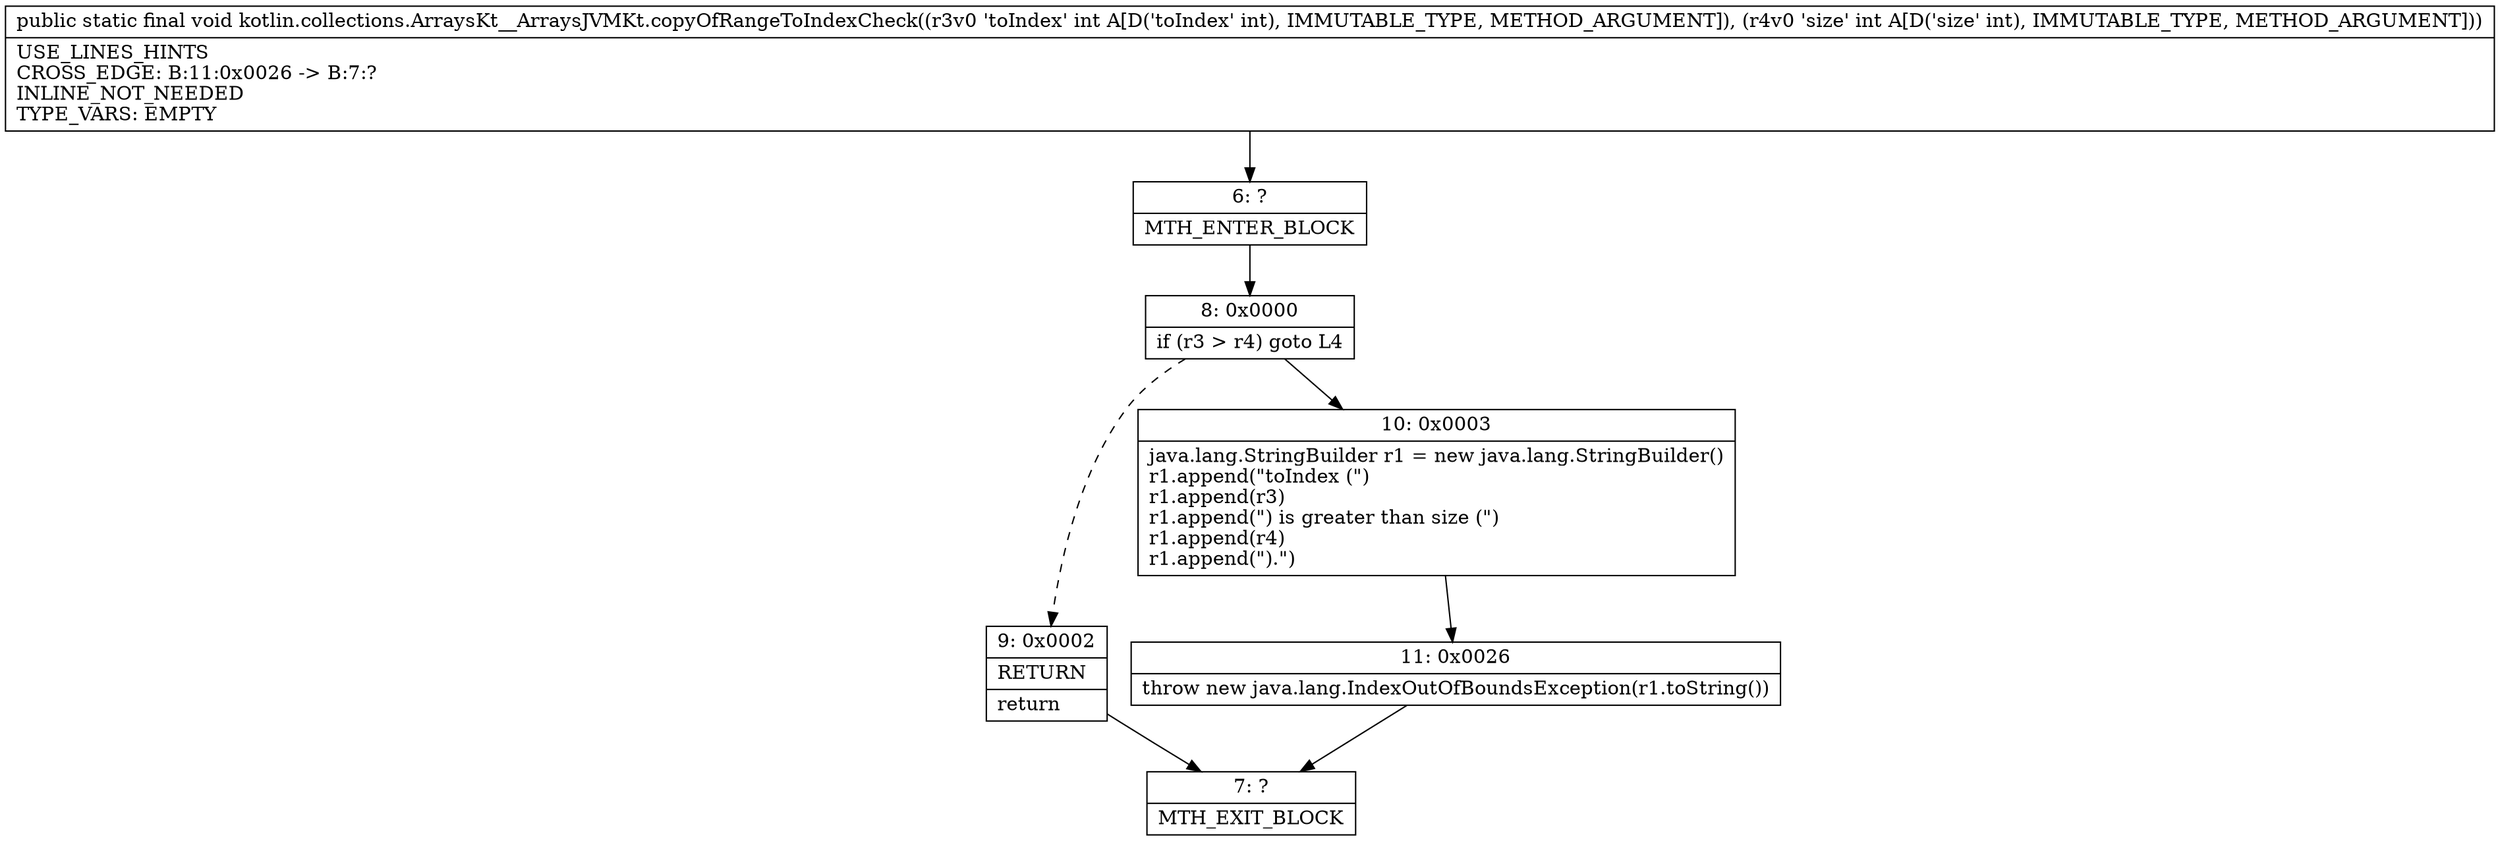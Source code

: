 digraph "CFG forkotlin.collections.ArraysKt__ArraysJVMKt.copyOfRangeToIndexCheck(II)V" {
Node_6 [shape=record,label="{6\:\ ?|MTH_ENTER_BLOCK\l}"];
Node_8 [shape=record,label="{8\:\ 0x0000|if (r3 \> r4) goto L4\l}"];
Node_9 [shape=record,label="{9\:\ 0x0002|RETURN\l|return\l}"];
Node_7 [shape=record,label="{7\:\ ?|MTH_EXIT_BLOCK\l}"];
Node_10 [shape=record,label="{10\:\ 0x0003|java.lang.StringBuilder r1 = new java.lang.StringBuilder()\lr1.append(\"toIndex (\")\lr1.append(r3)\lr1.append(\") is greater than size (\")\lr1.append(r4)\lr1.append(\").\")\l}"];
Node_11 [shape=record,label="{11\:\ 0x0026|throw new java.lang.IndexOutOfBoundsException(r1.toString())\l}"];
MethodNode[shape=record,label="{public static final void kotlin.collections.ArraysKt__ArraysJVMKt.copyOfRangeToIndexCheck((r3v0 'toIndex' int A[D('toIndex' int), IMMUTABLE_TYPE, METHOD_ARGUMENT]), (r4v0 'size' int A[D('size' int), IMMUTABLE_TYPE, METHOD_ARGUMENT]))  | USE_LINES_HINTS\lCROSS_EDGE: B:11:0x0026 \-\> B:7:?\lINLINE_NOT_NEEDED\lTYPE_VARS: EMPTY\l}"];
MethodNode -> Node_6;Node_6 -> Node_8;
Node_8 -> Node_9[style=dashed];
Node_8 -> Node_10;
Node_9 -> Node_7;
Node_10 -> Node_11;
Node_11 -> Node_7;
}

